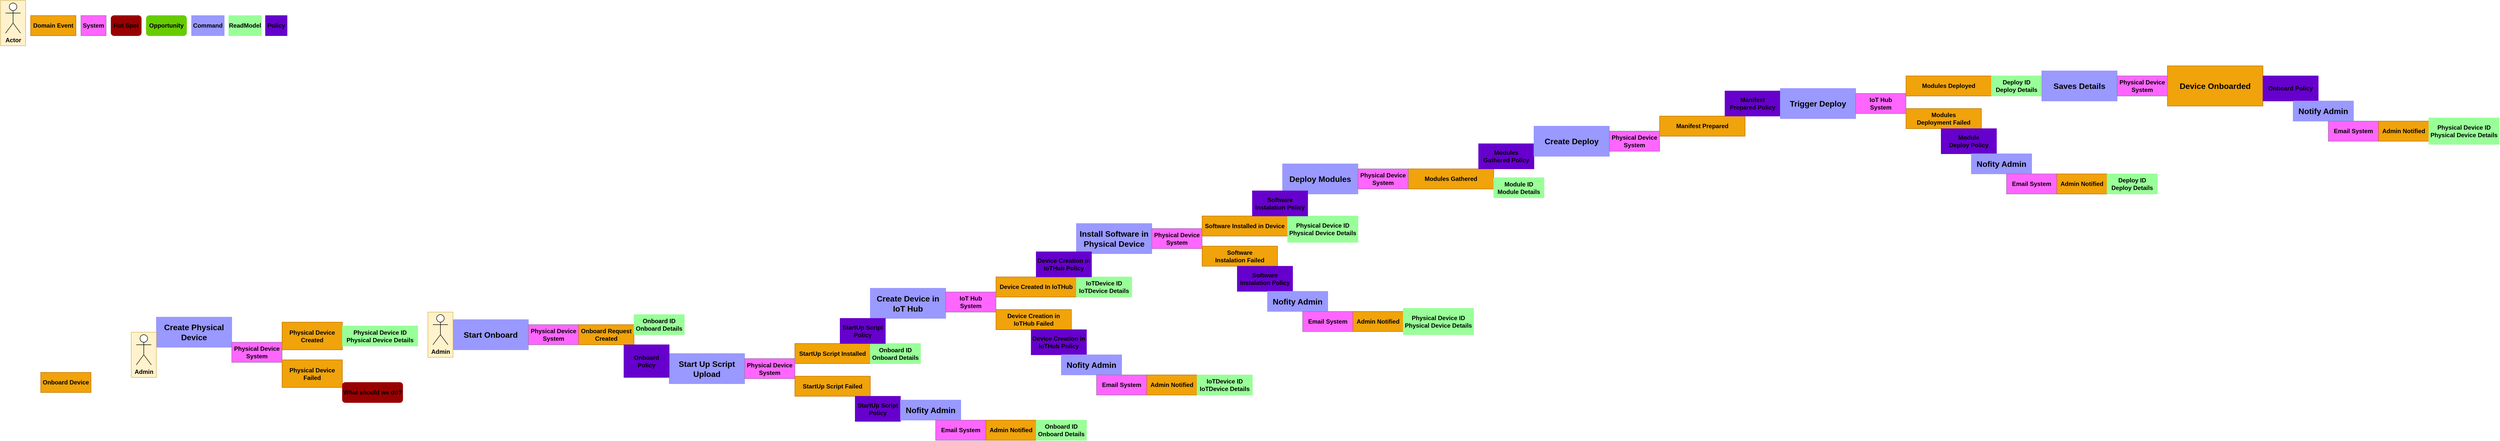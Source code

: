 <mxfile>
    <diagram id="O5FBtTSr8io8OmdzmH3Q" name="Page-1">
        <mxGraphModel dx="1245" dy="462" grid="1" gridSize="10" guides="1" tooltips="1" connect="1" arrows="1" fold="1" page="1" pageScale="1" pageWidth="850" pageHeight="1100" math="0" shadow="0">
            <root>
                <mxCell id="0"/>
                <mxCell id="1" parent="0"/>
                <mxCell id="4" value="" style="group" parent="1" vertex="1" connectable="0">
                    <mxGeometry x="10" y="10" width="50" height="90" as="geometry"/>
                </mxCell>
                <mxCell id="2" value="" style="rounded=0;whiteSpace=wrap;html=1;fillColor=#fff2cc;strokeColor=#d6b656;" parent="4" vertex="1">
                    <mxGeometry width="50" height="90" as="geometry"/>
                </mxCell>
                <mxCell id="3" value="Actor" style="shape=umlActor;verticalLabelPosition=bottom;verticalAlign=top;html=1;outlineConnect=0;fontColor=#000000;fontStyle=1;strokeColor=#000000;fillColor=#FFFFFF;" parent="4" vertex="1">
                    <mxGeometry x="10" y="5" width="30" height="60" as="geometry"/>
                </mxCell>
                <mxCell id="5" value="&lt;b&gt;Domain Event&lt;/b&gt;" style="rounded=0;whiteSpace=wrap;html=1;strokeColor=#BD7000;fillColor=#f0a30a;fontColor=#000000;" parent="1" vertex="1">
                    <mxGeometry x="70" y="40" width="90" height="40" as="geometry"/>
                </mxCell>
                <mxCell id="7" value="&lt;b&gt;System&lt;/b&gt;" style="rounded=0;whiteSpace=wrap;html=1;strokeColor=#9673a6;fillColor=#FF66FF;fontColor=#000000;" parent="1" vertex="1">
                    <mxGeometry x="170" y="40" width="50" height="40" as="geometry"/>
                </mxCell>
                <mxCell id="8" value="&lt;b&gt;Hot Spot&lt;/b&gt;" style="rounded=1;whiteSpace=wrap;html=1;strokeColor=#990000;fillColor=#990000;fontColor=#000000;" parent="1" vertex="1">
                    <mxGeometry x="230" y="40" width="60" height="40" as="geometry"/>
                </mxCell>
                <mxCell id="10" value="&lt;b&gt;Opportunity&lt;/b&gt;" style="rounded=1;whiteSpace=wrap;html=1;strokeColor=#66CC00;fillColor=#66CC00;fontColor=#000000;" parent="1" vertex="1">
                    <mxGeometry x="300" y="40" width="80" height="40" as="geometry"/>
                </mxCell>
                <mxCell id="11" value="&lt;b&gt;Command&lt;/b&gt;" style="rounded=0;whiteSpace=wrap;html=1;strokeColor=#9999FF;fillColor=#9999FF;fontColor=#000000;" parent="1" vertex="1">
                    <mxGeometry x="390" y="40" width="65" height="40" as="geometry"/>
                </mxCell>
                <mxCell id="12" value="&lt;b&gt;ReadModel&lt;/b&gt;" style="rounded=0;whiteSpace=wrap;html=1;strokeColor=#99FF99;fillColor=#99FF99;fontColor=#000000;" parent="1" vertex="1">
                    <mxGeometry x="464" y="40" width="65" height="40" as="geometry"/>
                </mxCell>
                <mxCell id="13" value="&lt;b&gt;Policy&lt;/b&gt;" style="rounded=0;whiteSpace=wrap;html=1;strokeColor=#6600CC;fillColor=#6600CC;fontColor=#000000;" parent="1" vertex="1">
                    <mxGeometry x="537" y="40" width="43" height="40" as="geometry"/>
                </mxCell>
                <mxCell id="16" value="&lt;b&gt;Onboard Device&lt;/b&gt;" style="rounded=0;whiteSpace=wrap;html=1;strokeColor=#BD7000;fillColor=#f0a30a;fontColor=#000000;" parent="1" vertex="1">
                    <mxGeometry x="90" y="750" width="100" height="40" as="geometry"/>
                </mxCell>
                <mxCell id="17" value="&lt;b style=&quot;font-size: 16px;&quot;&gt;Device Onboarded&lt;/b&gt;" style="rounded=0;whiteSpace=wrap;html=1;strokeColor=#BD7000;fillColor=#f0a30a;fontColor=#000000;fontSize=16;" parent="1" vertex="1">
                    <mxGeometry x="4320" y="140" width="190" height="80" as="geometry"/>
                </mxCell>
                <mxCell id="18" value="&lt;b style=&quot;font-size: 16px;&quot;&gt;Start Onboard&lt;/b&gt;" style="rounded=0;whiteSpace=wrap;html=1;strokeColor=#9999FF;fillColor=#9999FF;fontColor=#000000;fontSize=16;" parent="1" vertex="1">
                    <mxGeometry x="910" y="645" width="150" height="60" as="geometry"/>
                </mxCell>
                <mxCell id="19" value="" style="group" parent="1" vertex="1" connectable="0">
                    <mxGeometry x="860" y="630" width="50" height="90" as="geometry"/>
                </mxCell>
                <mxCell id="20" value="" style="rounded=0;whiteSpace=wrap;html=1;fillColor=#fff2cc;strokeColor=#d6b656;" parent="19" vertex="1">
                    <mxGeometry width="50" height="90" as="geometry"/>
                </mxCell>
                <mxCell id="21" value="Admin" style="shape=umlActor;verticalLabelPosition=bottom;verticalAlign=top;html=1;outlineConnect=0;fontColor=#000000;fontStyle=1;strokeColor=#000000;fillColor=#FFFFFF;" parent="19" vertex="1">
                    <mxGeometry x="10" y="5" width="30" height="60" as="geometry"/>
                </mxCell>
                <mxCell id="22" value="&lt;b&gt;StartUp Script Installed&lt;/b&gt;" style="rounded=0;whiteSpace=wrap;html=1;strokeColor=#BD7000;fillColor=#f0a30a;fontColor=#000000;" parent="1" vertex="1">
                    <mxGeometry x="1590" y="692.5" width="150" height="40" as="geometry"/>
                </mxCell>
                <mxCell id="23" value="&lt;b&gt;Device Created In IoTHub&lt;/b&gt;" style="rounded=0;whiteSpace=wrap;html=1;strokeColor=#BD7000;fillColor=#f0a30a;fontColor=#000000;" parent="1" vertex="1">
                    <mxGeometry x="1990" y="560" width="160" height="40" as="geometry"/>
                </mxCell>
                <mxCell id="25" value="&lt;b&gt;Modules Gathered&lt;/b&gt;" style="rounded=0;whiteSpace=wrap;html=1;strokeColor=#BD7000;fillColor=#f0a30a;fontColor=#000000;" parent="1" vertex="1">
                    <mxGeometry x="2810" y="345" width="170" height="40" as="geometry"/>
                </mxCell>
                <mxCell id="26" value="&lt;b&gt;Physical Device System&lt;/b&gt;" style="rounded=0;whiteSpace=wrap;html=1;strokeColor=#9673a6;fillColor=#FF66FF;fontColor=#000000;" parent="1" vertex="1">
                    <mxGeometry x="1060" y="655" width="100" height="40" as="geometry"/>
                </mxCell>
                <mxCell id="27" value="&lt;b&gt;Onboard Request Created&lt;/b&gt;" style="rounded=0;whiteSpace=wrap;html=1;strokeColor=#BD7000;fillColor=#f0a30a;fontColor=#000000;" parent="1" vertex="1">
                    <mxGeometry x="1160" y="655" width="110" height="40" as="geometry"/>
                </mxCell>
                <mxCell id="28" value="&lt;b&gt;Onboard ID&lt;br&gt;Onboard Details&lt;br&gt;&lt;/b&gt;" style="rounded=0;whiteSpace=wrap;html=1;strokeColor=#99FF99;fillColor=#99FF99;fontColor=#000000;" parent="1" vertex="1">
                    <mxGeometry x="1270" y="635" width="100" height="40" as="geometry"/>
                </mxCell>
                <mxCell id="29" value="&lt;b style=&quot;font-size: 16px;&quot;&gt;Create Physical Device&lt;/b&gt;" style="rounded=0;whiteSpace=wrap;html=1;strokeColor=#9999FF;fillColor=#9999FF;fontColor=#000000;fontSize=16;" parent="1" vertex="1">
                    <mxGeometry x="320" y="640" width="150" height="60" as="geometry"/>
                </mxCell>
                <mxCell id="30" value="" style="group" parent="1" vertex="1" connectable="0">
                    <mxGeometry x="270" y="670" width="50" height="90" as="geometry"/>
                </mxCell>
                <mxCell id="31" value="" style="rounded=0;whiteSpace=wrap;html=1;fillColor=#fff2cc;strokeColor=#d6b656;" parent="30" vertex="1">
                    <mxGeometry width="50" height="90" as="geometry"/>
                </mxCell>
                <mxCell id="32" value="Admin" style="shape=umlActor;verticalLabelPosition=bottom;verticalAlign=top;html=1;outlineConnect=0;fontColor=#000000;fontStyle=1;strokeColor=#000000;fillColor=#FFFFFF;" parent="30" vertex="1">
                    <mxGeometry x="10" y="5" width="30" height="60" as="geometry"/>
                </mxCell>
                <mxCell id="33" value="&lt;b&gt;Physical Device System&lt;/b&gt;" style="rounded=0;whiteSpace=wrap;html=1;strokeColor=#9673a6;fillColor=#FF66FF;fontColor=#000000;" parent="1" vertex="1">
                    <mxGeometry x="470" y="690" width="100" height="40" as="geometry"/>
                </mxCell>
                <mxCell id="34" value="&lt;b&gt;Physical Device Created&lt;/b&gt;" style="rounded=0;whiteSpace=wrap;html=1;strokeColor=#BD7000;fillColor=#f0a30a;fontColor=#000000;" parent="1" vertex="1">
                    <mxGeometry x="570" y="650" width="120" height="55" as="geometry"/>
                </mxCell>
                <mxCell id="35" value="&lt;b&gt;Physical Device&lt;/b&gt;&lt;b&gt;&amp;nbsp;ID&lt;br&gt;&lt;/b&gt;&lt;b&gt;Physical Device&lt;/b&gt;&lt;b&gt;&amp;nbsp;Details&lt;br&gt;&lt;/b&gt;" style="rounded=0;whiteSpace=wrap;html=1;strokeColor=#99FF99;fillColor=#99FF99;fontColor=#000000;" parent="1" vertex="1">
                    <mxGeometry x="690" y="657.5" width="150" height="40" as="geometry"/>
                </mxCell>
                <mxCell id="38" value="&lt;b style=&quot;font-size: 16px;&quot;&gt;Start Up Script Upload&lt;/b&gt;" style="rounded=0;whiteSpace=wrap;html=1;strokeColor=#9999FF;fillColor=#9999FF;fontColor=#000000;fontSize=16;" parent="1" vertex="1">
                    <mxGeometry x="1340" y="712.5" width="150" height="60" as="geometry"/>
                </mxCell>
                <mxCell id="42" value="&lt;b&gt;Physical Device System&lt;/b&gt;" style="rounded=0;whiteSpace=wrap;html=1;strokeColor=#9673a6;fillColor=#FF66FF;fontColor=#000000;" parent="1" vertex="1">
                    <mxGeometry x="1490" y="722.5" width="100" height="40" as="geometry"/>
                </mxCell>
                <mxCell id="43" value="&lt;b&gt;Physical Device Failed&lt;/b&gt;" style="rounded=0;whiteSpace=wrap;html=1;strokeColor=#BD7000;fillColor=#f0a30a;fontColor=#000000;" parent="1" vertex="1">
                    <mxGeometry x="570" y="725" width="120" height="55" as="geometry"/>
                </mxCell>
                <mxCell id="44" value="&lt;b&gt;What should we do?&lt;/b&gt;" style="rounded=1;whiteSpace=wrap;html=1;strokeColor=#990000;fillColor=#990000;fontColor=#000000;perimeterSpacing=100;" parent="1" vertex="1">
                    <mxGeometry x="690" y="770" width="120" height="40" as="geometry"/>
                </mxCell>
                <mxCell id="46" value="&lt;b&gt;StartUp Script Failed&lt;/b&gt;" style="rounded=0;whiteSpace=wrap;html=1;strokeColor=#BD7000;fillColor=#f0a30a;fontColor=#000000;" parent="1" vertex="1">
                    <mxGeometry x="1590" y="757.5" width="150" height="40" as="geometry"/>
                </mxCell>
                <mxCell id="47" value="&lt;b&gt;StartUp Script Policy&lt;/b&gt;" style="rounded=0;whiteSpace=wrap;html=1;strokeColor=#6600CC;fillColor=#6600CC;fontColor=#000000;" parent="1" vertex="1">
                    <mxGeometry x="1710" y="797.5" width="90" height="50" as="geometry"/>
                </mxCell>
                <mxCell id="48" value="&lt;b style=&quot;font-size: 16px;&quot;&gt;Nofity Admin&lt;/b&gt;" style="rounded=0;whiteSpace=wrap;html=1;strokeColor=#9999FF;fillColor=#9999FF;fontColor=#000000;fontSize=16;" parent="1" vertex="1">
                    <mxGeometry x="1800" y="805" width="120" height="40" as="geometry"/>
                </mxCell>
                <mxCell id="49" value="&lt;b&gt;Email System&lt;/b&gt;" style="rounded=0;whiteSpace=wrap;html=1;strokeColor=#9673a6;fillColor=#FF66FF;fontColor=#000000;" parent="1" vertex="1">
                    <mxGeometry x="1870" y="845" width="100" height="40" as="geometry"/>
                </mxCell>
                <mxCell id="50" value="&lt;b&gt;Admin Notified&lt;/b&gt;" style="rounded=0;whiteSpace=wrap;html=1;strokeColor=#BD7000;fillColor=#f0a30a;fontColor=#000000;" parent="1" vertex="1">
                    <mxGeometry x="1970" y="845" width="100" height="40" as="geometry"/>
                </mxCell>
                <mxCell id="51" value="&lt;b&gt;Onboard ID&lt;br&gt;Onboard Details&lt;br&gt;&lt;/b&gt;" style="rounded=0;whiteSpace=wrap;html=1;strokeColor=#99FF99;fillColor=#99FF99;fontColor=#000000;" parent="1" vertex="1">
                    <mxGeometry x="2070" y="845" width="100" height="40" as="geometry"/>
                </mxCell>
                <mxCell id="54" value="&lt;b style=&quot;font-size: 16px;&quot;&gt;Create Device in IoT Hub&lt;/b&gt;" style="rounded=0;whiteSpace=wrap;html=1;strokeColor=#9999FF;fillColor=#9999FF;fontColor=#000000;fontSize=16;" parent="1" vertex="1">
                    <mxGeometry x="1740" y="582.5" width="150" height="60" as="geometry"/>
                </mxCell>
                <mxCell id="58" value="&lt;b&gt;IoT Hub&lt;br&gt;System&lt;/b&gt;" style="rounded=0;whiteSpace=wrap;html=1;strokeColor=#9673a6;fillColor=#FF66FF;fontColor=#000000;" parent="1" vertex="1">
                    <mxGeometry x="1890" y="590" width="100" height="40" as="geometry"/>
                </mxCell>
                <mxCell id="59" value="&lt;b&gt;Device Creation in IoTHub&amp;nbsp;&lt;/b&gt;&lt;b&gt;Failed&lt;/b&gt;" style="rounded=0;whiteSpace=wrap;html=1;strokeColor=#BD7000;fillColor=#f0a30a;fontColor=#000000;" parent="1" vertex="1">
                    <mxGeometry x="1990" y="625" width="150" height="40" as="geometry"/>
                </mxCell>
                <mxCell id="60" value="&lt;b&gt;IoTDevice ID&lt;br&gt;&lt;/b&gt;&lt;b&gt;IoTDevice&lt;/b&gt;&lt;b&gt;&amp;nbsp;Details&lt;br&gt;&lt;/b&gt;" style="rounded=0;whiteSpace=wrap;html=1;strokeColor=#99FF99;fillColor=#99FF99;fontColor=#000000;" parent="1" vertex="1">
                    <mxGeometry x="2150" y="560" width="110" height="40" as="geometry"/>
                </mxCell>
                <mxCell id="61" value="&lt;b&gt;Device Creation in IoTHub&amp;nbsp;&lt;/b&gt;&lt;b&gt;Policy&lt;/b&gt;" style="rounded=0;whiteSpace=wrap;html=1;strokeColor=#6600CC;fillColor=#6600CC;fontColor=#000000;" parent="1" vertex="1">
                    <mxGeometry x="2060" y="665" width="110" height="50" as="geometry"/>
                </mxCell>
                <mxCell id="62" value="&lt;b style=&quot;font-size: 16px;&quot;&gt;Nofity Admin&lt;/b&gt;" style="rounded=0;whiteSpace=wrap;html=1;strokeColor=#9999FF;fillColor=#9999FF;fontColor=#000000;fontSize=16;" parent="1" vertex="1">
                    <mxGeometry x="2120" y="715" width="120" height="40" as="geometry"/>
                </mxCell>
                <mxCell id="63" value="&lt;b&gt;Email System&lt;/b&gt;" style="rounded=0;whiteSpace=wrap;html=1;strokeColor=#9673a6;fillColor=#FF66FF;fontColor=#000000;" parent="1" vertex="1">
                    <mxGeometry x="2190" y="755" width="100" height="40" as="geometry"/>
                </mxCell>
                <mxCell id="64" value="&lt;b&gt;Admin Notified&lt;/b&gt;" style="rounded=0;whiteSpace=wrap;html=1;strokeColor=#BD7000;fillColor=#f0a30a;fontColor=#000000;" parent="1" vertex="1">
                    <mxGeometry x="2290" y="755" width="100" height="40" as="geometry"/>
                </mxCell>
                <mxCell id="67" value="&lt;b style=&quot;font-size: 16px;&quot;&gt;Install Software in Physical Device&lt;/b&gt;" style="rounded=0;whiteSpace=wrap;html=1;strokeColor=#9999FF;fillColor=#9999FF;fontColor=#000000;fontSize=16;" parent="1" vertex="1">
                    <mxGeometry x="2150" y="453.75" width="150" height="60" as="geometry"/>
                </mxCell>
                <mxCell id="71" value="&lt;b&gt;Physical Device System&lt;/b&gt;" style="rounded=0;whiteSpace=wrap;html=1;strokeColor=#9673a6;fillColor=#FF66FF;fontColor=#000000;" parent="1" vertex="1">
                    <mxGeometry x="2300" y="463.75" width="100" height="40" as="geometry"/>
                </mxCell>
                <mxCell id="72" value="&lt;b&gt;Software Instalation&lt;/b&gt;&lt;b&gt;&amp;nbsp;&lt;/b&gt;&lt;b&gt;Failed&lt;/b&gt;" style="rounded=0;whiteSpace=wrap;html=1;strokeColor=#BD7000;fillColor=#f0a30a;fontColor=#000000;" parent="1" vertex="1">
                    <mxGeometry x="2400" y="498.75" width="150" height="40" as="geometry"/>
                </mxCell>
                <mxCell id="74" value="&lt;b&gt;Software Instalation&lt;/b&gt;&lt;b&gt;&amp;nbsp;&lt;/b&gt;&lt;b&gt;Policy&lt;/b&gt;" style="rounded=0;whiteSpace=wrap;html=1;strokeColor=#6600CC;fillColor=#6600CC;fontColor=#000000;" parent="1" vertex="1">
                    <mxGeometry x="2470" y="538.75" width="110" height="50" as="geometry"/>
                </mxCell>
                <mxCell id="75" value="&lt;b style=&quot;font-size: 16px;&quot;&gt;Nofity Admin&lt;/b&gt;" style="rounded=0;whiteSpace=wrap;html=1;strokeColor=#9999FF;fillColor=#9999FF;fontColor=#000000;fontSize=16;" parent="1" vertex="1">
                    <mxGeometry x="2530" y="588.75" width="120" height="40" as="geometry"/>
                </mxCell>
                <mxCell id="76" value="&lt;b&gt;Email System&lt;/b&gt;" style="rounded=0;whiteSpace=wrap;html=1;strokeColor=#9673a6;fillColor=#FF66FF;fontColor=#000000;" parent="1" vertex="1">
                    <mxGeometry x="2600" y="628.75" width="100" height="40" as="geometry"/>
                </mxCell>
                <mxCell id="77" value="&lt;b&gt;Admin Notified&lt;/b&gt;" style="rounded=0;whiteSpace=wrap;html=1;strokeColor=#BD7000;fillColor=#f0a30a;fontColor=#000000;" parent="1" vertex="1">
                    <mxGeometry x="2700" y="628.75" width="100" height="40" as="geometry"/>
                </mxCell>
                <mxCell id="79" value="&lt;b&gt;Software Installed in Device&lt;/b&gt;" style="rounded=0;whiteSpace=wrap;html=1;strokeColor=#BD7000;fillColor=#f0a30a;fontColor=#000000;" parent="1" vertex="1">
                    <mxGeometry x="2400" y="438.75" width="170" height="40" as="geometry"/>
                </mxCell>
                <mxCell id="80" value="&lt;b&gt;Physical Device&lt;/b&gt;&lt;b&gt;&amp;nbsp;ID&lt;br&gt;&lt;/b&gt;&lt;b&gt;Physical Device&lt;/b&gt;&lt;b&gt;&amp;nbsp;Details&lt;br&gt;&lt;/b&gt;" style="rounded=0;whiteSpace=wrap;html=1;strokeColor=#99FF99;fillColor=#99FF99;fontColor=#000000;" parent="1" vertex="1">
                    <mxGeometry x="2800" y="622.5" width="140" height="52.5" as="geometry"/>
                </mxCell>
                <mxCell id="81" value="&lt;b style=&quot;font-size: 16px;&quot;&gt;Deploy Modules&lt;/b&gt;" style="rounded=0;whiteSpace=wrap;html=1;strokeColor=#9999FF;fillColor=#9999FF;fontColor=#000000;fontSize=16;" parent="1" vertex="1">
                    <mxGeometry x="2560" y="335" width="150" height="60" as="geometry"/>
                </mxCell>
                <mxCell id="85" value="&lt;b&gt;Physical Device System&lt;/b&gt;" style="rounded=0;whiteSpace=wrap;html=1;strokeColor=#9673a6;fillColor=#FF66FF;fontColor=#000000;" parent="1" vertex="1">
                    <mxGeometry x="2710" y="345" width="100" height="40" as="geometry"/>
                </mxCell>
                <mxCell id="86" value="&lt;b&gt;Modules Deployment&lt;/b&gt;&lt;b&gt;&amp;nbsp;&lt;/b&gt;&lt;b&gt;Failed&lt;/b&gt;" style="rounded=0;whiteSpace=wrap;html=1;strokeColor=#BD7000;fillColor=#f0a30a;fontColor=#000000;" parent="1" vertex="1">
                    <mxGeometry x="3800" y="225" width="150" height="40" as="geometry"/>
                </mxCell>
                <mxCell id="87" value="&lt;b&gt;Module ID&lt;br&gt;Module Details&lt;br&gt;&lt;/b&gt;" style="rounded=0;whiteSpace=wrap;html=1;strokeColor=#99FF99;fillColor=#99FF99;fontColor=#000000;" parent="1" vertex="1">
                    <mxGeometry x="2980" y="362.5" width="100" height="40" as="geometry"/>
                </mxCell>
                <mxCell id="88" value="&lt;b&gt;Module Deploy&lt;/b&gt;&lt;b&gt;&amp;nbsp;&lt;/b&gt;&lt;b&gt;Policy&lt;/b&gt;" style="rounded=0;whiteSpace=wrap;html=1;strokeColor=#6600CC;fillColor=#6600CC;fontColor=#000000;" parent="1" vertex="1">
                    <mxGeometry x="3870" y="265" width="110" height="50" as="geometry"/>
                </mxCell>
                <mxCell id="89" value="&lt;b style=&quot;font-size: 16px;&quot;&gt;Nofity Admin&lt;/b&gt;" style="rounded=0;whiteSpace=wrap;html=1;strokeColor=#9999FF;fillColor=#9999FF;fontColor=#000000;fontSize=16;" parent="1" vertex="1">
                    <mxGeometry x="3930" y="315" width="120" height="40" as="geometry"/>
                </mxCell>
                <mxCell id="90" value="&lt;b&gt;Email System&lt;/b&gt;" style="rounded=0;whiteSpace=wrap;html=1;strokeColor=#9673a6;fillColor=#FF66FF;fontColor=#000000;" parent="1" vertex="1">
                    <mxGeometry x="4000" y="355" width="100" height="40" as="geometry"/>
                </mxCell>
                <mxCell id="91" value="&lt;b&gt;Admin Notified&lt;/b&gt;" style="rounded=0;whiteSpace=wrap;html=1;strokeColor=#BD7000;fillColor=#f0a30a;fontColor=#000000;" parent="1" vertex="1">
                    <mxGeometry x="4100" y="355" width="100" height="40" as="geometry"/>
                </mxCell>
                <mxCell id="94" value="&lt;b&gt;IoTDevice ID&lt;br&gt;&lt;/b&gt;&lt;b&gt;IoTDevice&lt;/b&gt;&lt;b&gt;&amp;nbsp;Details&lt;br&gt;&lt;/b&gt;" style="rounded=0;whiteSpace=wrap;html=1;strokeColor=#99FF99;fillColor=#99FF99;fontColor=#000000;" parent="1" vertex="1">
                    <mxGeometry x="2390" y="755" width="110" height="40" as="geometry"/>
                </mxCell>
                <mxCell id="97" value="&lt;b&gt;Modules Gathered&lt;/b&gt;&lt;b&gt;&amp;nbsp;&lt;/b&gt;&lt;b&gt;Policy&lt;/b&gt;" style="rounded=0;whiteSpace=wrap;html=1;strokeColor=#6600CC;fillColor=#6600CC;fontColor=#000000;" parent="1" vertex="1">
                    <mxGeometry x="2950" y="295" width="110" height="50" as="geometry"/>
                </mxCell>
                <mxCell id="98" value="&lt;b&gt;Manifest Prepared&lt;/b&gt;" style="rounded=0;whiteSpace=wrap;html=1;strokeColor=#BD7000;fillColor=#f0a30a;fontColor=#000000;" parent="1" vertex="1">
                    <mxGeometry x="3310" y="240" width="170" height="40" as="geometry"/>
                </mxCell>
                <mxCell id="99" value="&lt;b style=&quot;font-size: 16px;&quot;&gt;Create Deploy&lt;/b&gt;" style="rounded=0;whiteSpace=wrap;html=1;strokeColor=#9999FF;fillColor=#9999FF;fontColor=#000000;fontSize=16;" parent="1" vertex="1">
                    <mxGeometry x="3060" y="260" width="150" height="60" as="geometry"/>
                </mxCell>
                <mxCell id="100" value="&lt;b&gt;Physical Device System&lt;/b&gt;" style="rounded=0;whiteSpace=wrap;html=1;strokeColor=#9673a6;fillColor=#FF66FF;fontColor=#000000;" parent="1" vertex="1">
                    <mxGeometry x="3210" y="270" width="100" height="40" as="geometry"/>
                </mxCell>
                <mxCell id="101" value="&lt;b&gt;Manifest Prepared&lt;/b&gt;&lt;b&gt;&amp;nbsp;&lt;/b&gt;&lt;b&gt;Policy&lt;/b&gt;" style="rounded=0;whiteSpace=wrap;html=1;strokeColor=#6600CC;fillColor=#6600CC;fontColor=#000000;" parent="1" vertex="1">
                    <mxGeometry x="3440" y="190" width="110" height="50" as="geometry"/>
                </mxCell>
                <mxCell id="102" value="&lt;b style=&quot;font-size: 16px;&quot;&gt;Trigger Deploy&lt;/b&gt;" style="rounded=0;whiteSpace=wrap;html=1;strokeColor=#9999FF;fillColor=#9999FF;fontColor=#000000;fontSize=16;" parent="1" vertex="1">
                    <mxGeometry x="3550" y="185" width="150" height="60" as="geometry"/>
                </mxCell>
                <mxCell id="103" value="&lt;b&gt;IoT Hub&lt;br&gt;System&lt;/b&gt;" style="rounded=0;whiteSpace=wrap;html=1;strokeColor=#9673a6;fillColor=#FF66FF;fontColor=#000000;" parent="1" vertex="1">
                    <mxGeometry x="3700" y="195" width="100" height="40" as="geometry"/>
                </mxCell>
                <mxCell id="104" value="&lt;b&gt;Onboard Policy&lt;/b&gt;" style="rounded=0;whiteSpace=wrap;html=1;strokeColor=#6600CC;fillColor=#6600CC;fontColor=#000000;" parent="1" vertex="1">
                    <mxGeometry x="1250" y="695" width="90" height="65" as="geometry"/>
                </mxCell>
                <mxCell id="105" value="&lt;b&gt;Onboard ID&lt;br&gt;Onboard Details&lt;br&gt;&lt;/b&gt;" style="rounded=0;whiteSpace=wrap;html=1;strokeColor=#99FF99;fillColor=#99FF99;fontColor=#000000;" parent="1" vertex="1">
                    <mxGeometry x="1740" y="692.5" width="100" height="40" as="geometry"/>
                </mxCell>
                <mxCell id="106" value="&lt;b&gt;StartUp Script Policy&lt;/b&gt;" style="rounded=0;whiteSpace=wrap;html=1;strokeColor=#6600CC;fillColor=#6600CC;fontColor=#000000;" parent="1" vertex="1">
                    <mxGeometry x="1680" y="642.5" width="90" height="50" as="geometry"/>
                </mxCell>
                <mxCell id="107" value="&lt;b&gt;Device Creation in IoTHub&amp;nbsp;&lt;/b&gt;&lt;b&gt;Policy&lt;/b&gt;" style="rounded=0;whiteSpace=wrap;html=1;strokeColor=#6600CC;fillColor=#6600CC;fontColor=#000000;" parent="1" vertex="1">
                    <mxGeometry x="2070" y="510" width="110" height="50" as="geometry"/>
                </mxCell>
                <mxCell id="109" value="&lt;b&gt;Physical Device&lt;/b&gt;&lt;b&gt;&amp;nbsp;ID&lt;br&gt;&lt;/b&gt;&lt;b&gt;Physical Device&lt;/b&gt;&lt;b&gt;&amp;nbsp;Details&lt;br&gt;&lt;/b&gt;" style="rounded=0;whiteSpace=wrap;html=1;strokeColor=#99FF99;fillColor=#99FF99;fontColor=#000000;" parent="1" vertex="1">
                    <mxGeometry x="2570" y="438.75" width="140" height="52.5" as="geometry"/>
                </mxCell>
                <mxCell id="110" value="&lt;b&gt;Software Instalation&lt;/b&gt;&lt;b&gt;&amp;nbsp;&lt;/b&gt;&lt;b&gt;Policy&lt;/b&gt;" style="rounded=0;whiteSpace=wrap;html=1;strokeColor=#6600CC;fillColor=#6600CC;fontColor=#000000;" parent="1" vertex="1">
                    <mxGeometry x="2500" y="388.75" width="110" height="50" as="geometry"/>
                </mxCell>
                <mxCell id="111" value="&lt;b&gt;Modules Deployed&lt;/b&gt;" style="rounded=0;whiteSpace=wrap;html=1;strokeColor=#BD7000;fillColor=#f0a30a;fontColor=#000000;" parent="1" vertex="1">
                    <mxGeometry x="3800" y="160" width="170" height="40" as="geometry"/>
                </mxCell>
                <mxCell id="112" value="&lt;b&gt;Deploy ID&lt;br&gt;&lt;/b&gt;&lt;b&gt;Deploy&lt;/b&gt;&lt;b&gt;&amp;nbsp;Details&lt;br&gt;&lt;/b&gt;" style="rounded=0;whiteSpace=wrap;html=1;strokeColor=#99FF99;fillColor=#99FF99;fontColor=#000000;" parent="1" vertex="1">
                    <mxGeometry x="3970" y="160" width="100" height="40" as="geometry"/>
                </mxCell>
                <mxCell id="113" value="&lt;b&gt;Deploy ID&lt;br&gt;&lt;/b&gt;&lt;b&gt;Deploy&lt;/b&gt;&lt;b&gt;&amp;nbsp;Details&lt;br&gt;&lt;/b&gt;" style="rounded=0;whiteSpace=wrap;html=1;strokeColor=#99FF99;fillColor=#99FF99;fontColor=#000000;" parent="1" vertex="1">
                    <mxGeometry x="4200" y="355" width="100" height="40" as="geometry"/>
                </mxCell>
                <mxCell id="114" value="&lt;b style=&quot;font-size: 16px;&quot;&gt;Saves Details&lt;/b&gt;" style="rounded=0;whiteSpace=wrap;html=1;strokeColor=#9999FF;fillColor=#9999FF;fontColor=#000000;fontSize=16;" parent="1" vertex="1">
                    <mxGeometry x="4070" y="150" width="150" height="60" as="geometry"/>
                </mxCell>
                <mxCell id="115" value="&lt;b&gt;Physical Device System&lt;/b&gt;" style="rounded=0;whiteSpace=wrap;html=1;strokeColor=#9673a6;fillColor=#FF66FF;fontColor=#000000;" parent="1" vertex="1">
                    <mxGeometry x="4220" y="160" width="100" height="40" as="geometry"/>
                </mxCell>
                <mxCell id="116" value="&lt;b&gt;Onboard&lt;/b&gt;&lt;b&gt;&amp;nbsp;&lt;/b&gt;&lt;b&gt;Policy&lt;/b&gt;" style="rounded=0;whiteSpace=wrap;html=1;strokeColor=#6600CC;fillColor=#6600CC;fontColor=#000000;" parent="1" vertex="1">
                    <mxGeometry x="4510" y="160" width="110" height="50" as="geometry"/>
                </mxCell>
                <mxCell id="117" value="&lt;b style=&quot;font-size: 16px;&quot;&gt;Notify Admin&lt;/b&gt;" style="rounded=0;whiteSpace=wrap;html=1;strokeColor=#9999FF;fillColor=#9999FF;fontColor=#000000;fontSize=16;" parent="1" vertex="1">
                    <mxGeometry x="4570" y="210" width="120" height="40" as="geometry"/>
                </mxCell>
                <mxCell id="118" value="&lt;b&gt;Email System&lt;/b&gt;" style="rounded=0;whiteSpace=wrap;html=1;strokeColor=#9673a6;fillColor=#FF66FF;fontColor=#000000;" parent="1" vertex="1">
                    <mxGeometry x="4640" y="250" width="100" height="40" as="geometry"/>
                </mxCell>
                <mxCell id="119" value="&lt;b&gt;Admin Notified&lt;/b&gt;" style="rounded=0;whiteSpace=wrap;html=1;strokeColor=#BD7000;fillColor=#f0a30a;fontColor=#000000;" parent="1" vertex="1">
                    <mxGeometry x="4740" y="250" width="100" height="40" as="geometry"/>
                </mxCell>
                <mxCell id="121" value="&lt;b&gt;Physical Device&lt;/b&gt;&lt;b&gt;&amp;nbsp;ID&lt;br&gt;&lt;/b&gt;&lt;b&gt;Physical Device&lt;/b&gt;&lt;b&gt;&amp;nbsp;Details&lt;br&gt;&lt;/b&gt;" style="rounded=0;whiteSpace=wrap;html=1;strokeColor=#99FF99;fillColor=#99FF99;fontColor=#000000;" parent="1" vertex="1">
                    <mxGeometry x="4840" y="243.75" width="140" height="52.5" as="geometry"/>
                </mxCell>
            </root>
        </mxGraphModel>
    </diagram>
</mxfile>